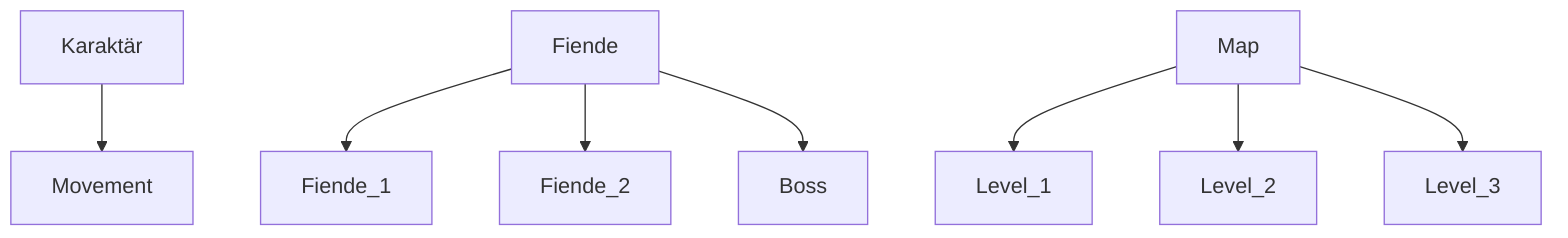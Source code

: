 graph TD
    Karaktär --> Movement
    Fiende --> Fiende_1
    Fiende --> Fiende_2
    Fiende --> Boss
    Map --> Level_1
    Map --> Level_2
    Map --> Level_3